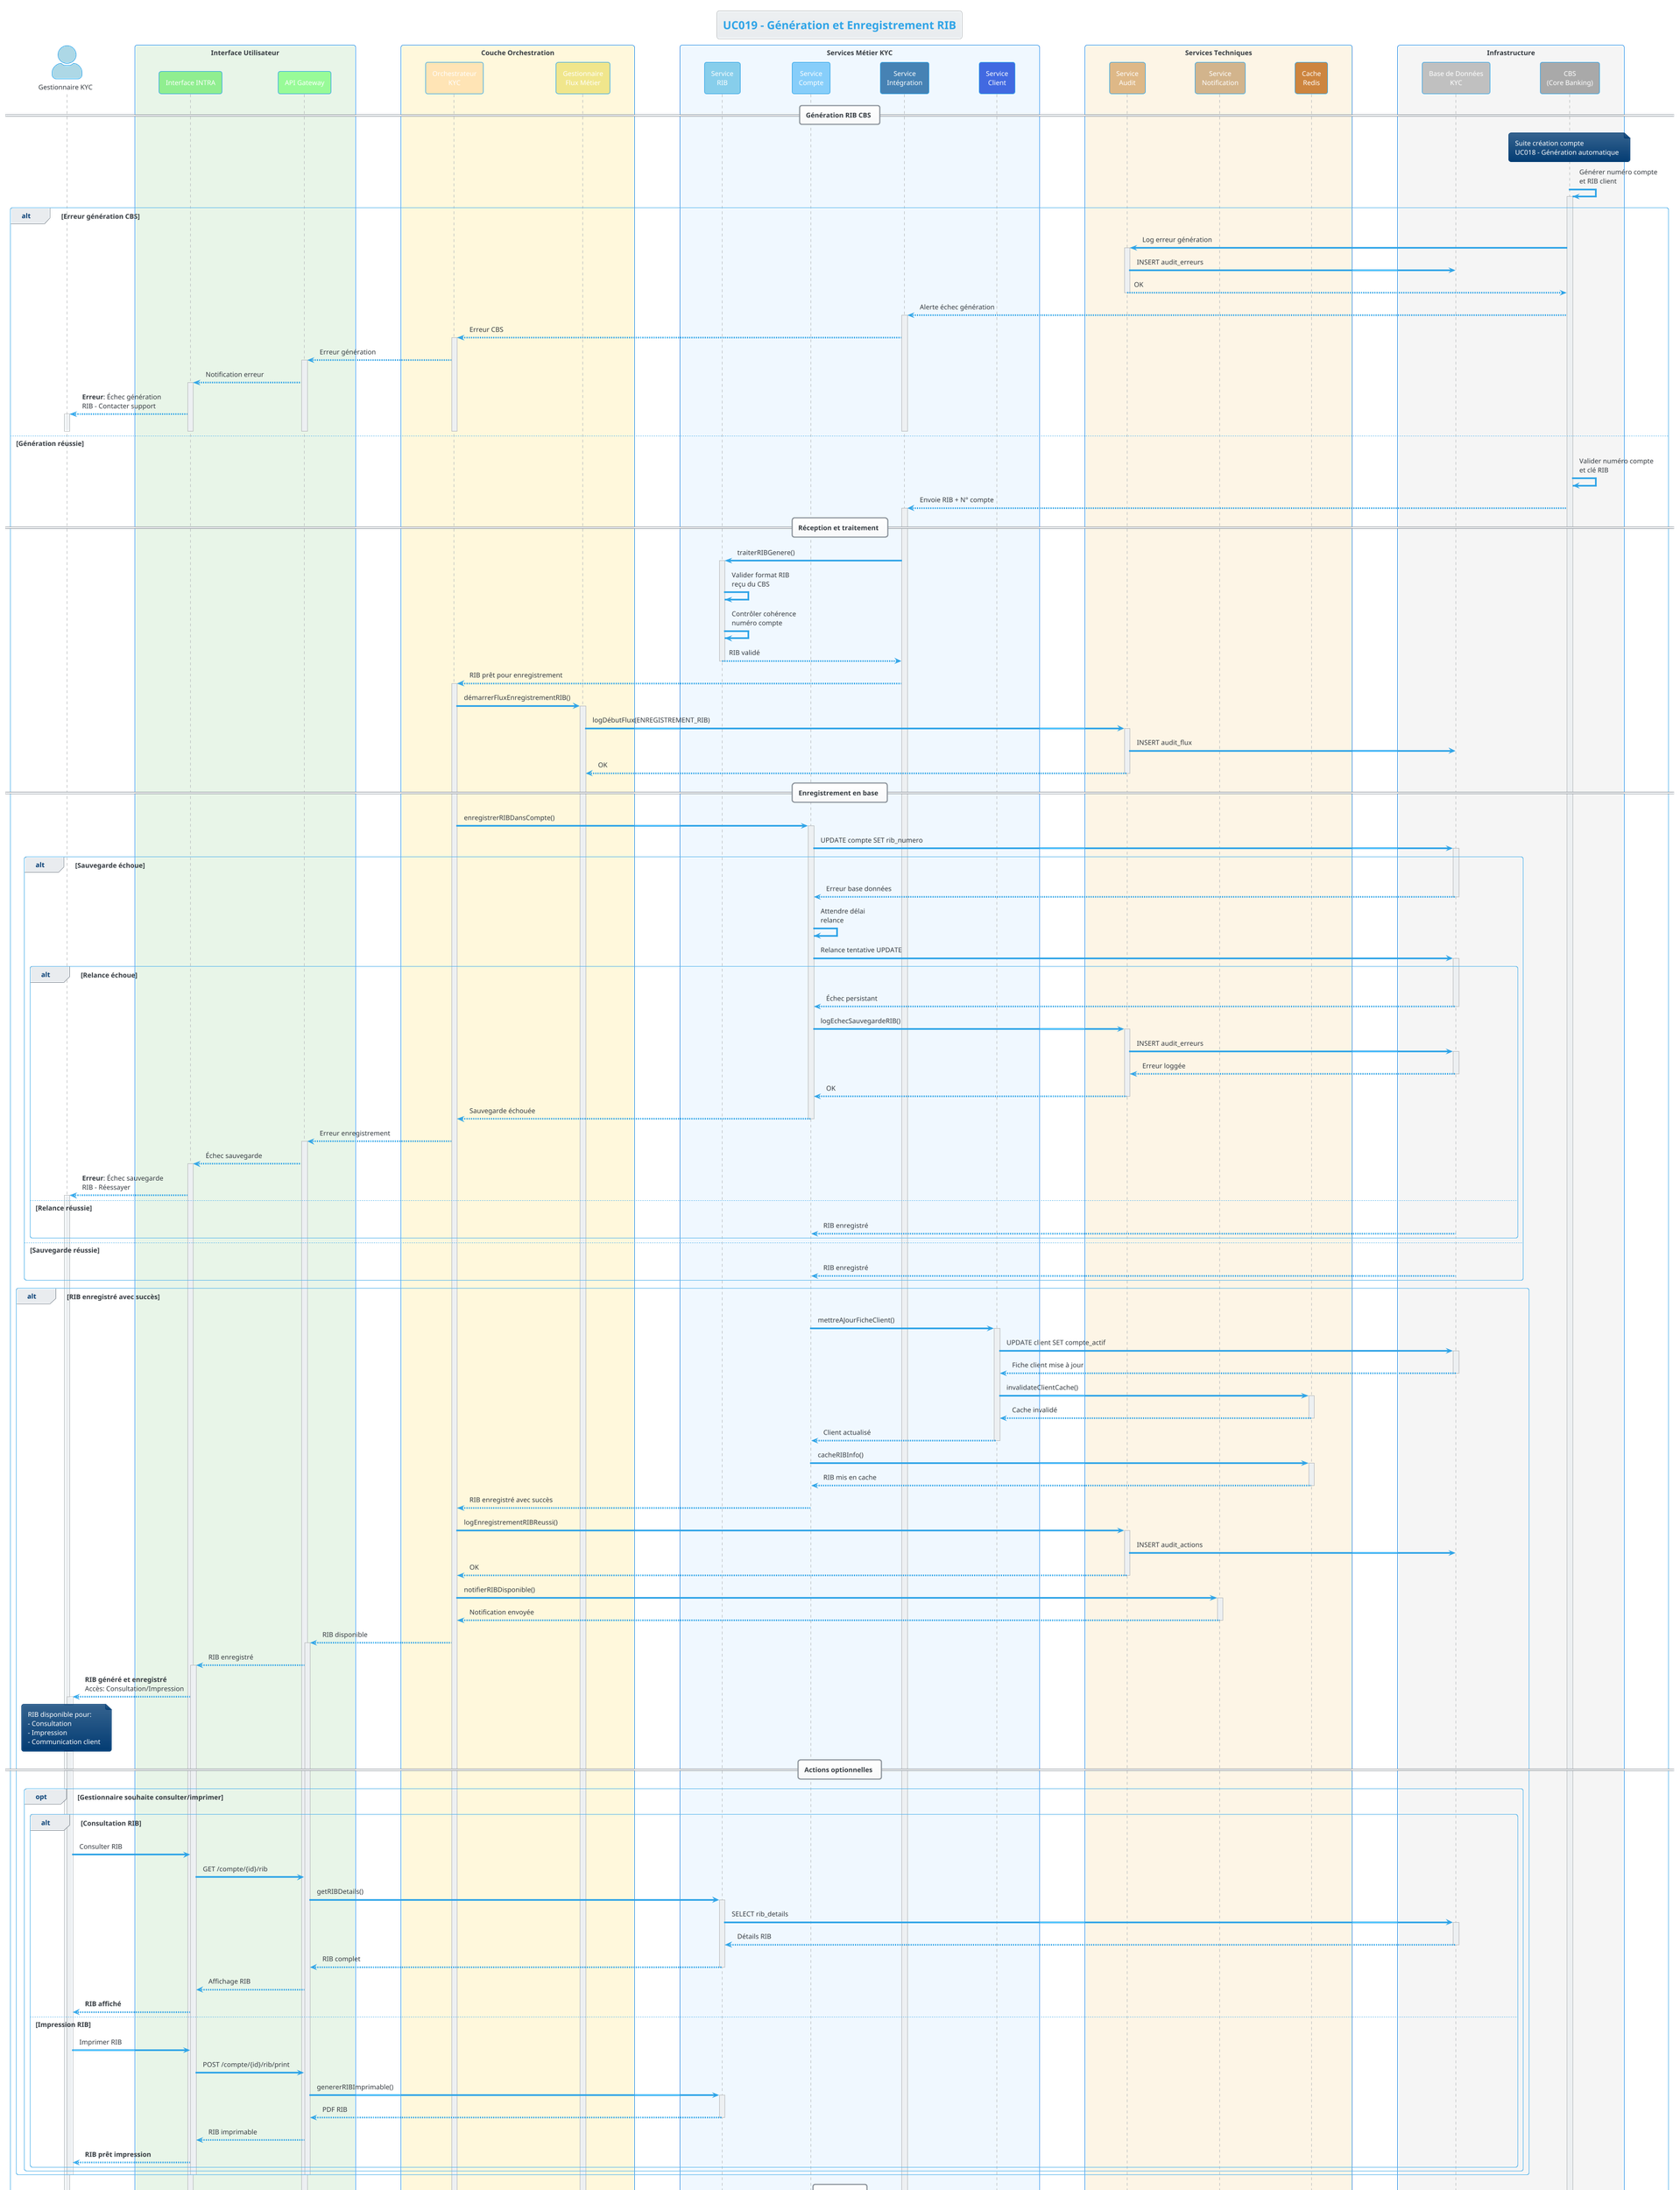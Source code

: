@startuml UC019
!theme cerulean

title UC019 - Génération et Enregistrement RIB
skinparam actorStyle awesome
skinparam sequenceBoxBorderColor #1E88E5
skinparam participantBackgroundColor #E3F2FD
skinparam lifeline {
    BackgroundColor #BBDEFB
}

' Acteurs externes
actor "Gestionnaire KYC" as Gestionnaire #LightBlue

' Couche présentation
box "Interface Utilisateur" #E8F5E8
    participant "Interface INTRA" as WebUI #90EE90
    participant "API Gateway" as Gateway #98FB98
end box

' Couche orchestration
box "Couche Orchestration" #FFF8DC
    participant "Orchestrateur\nKYC" as Orchestrator #FFE4B5
    participant "Gestionnaire\nFlux Métier" as FluxManager #F0E68C
end box

' Services métier
box "Services Métier KYC" #F0F8FF
    participant "Service\nRIB" as RIBService #87CEEB
    participant "Service\nCompte" as CompteService #87CEFA
    participant "Service\nIntégration" as IntegrationService #4682B4
    participant "Service\nClient" as ClientService #4169E1
end box

' Services techniques
box "Services Techniques" #FDF5E6
    participant "Service\nAudit" as AuditService #DEB887
    participant "Service\nNotification" as NotificationService #D2B48C
    participant "Cache\nRedis" as CacheService #CD853F
end box

' Infrastructure
box "Infrastructure" #F5F5F5
    participant "Base de Données\nKYC" as DB #C0C0C0
    participant "CBS\n(Core Banking)" as CBS #A9A9A9
end box

== Génération RIB CBS ==

note over CBS : Suite création compte\nUC018 - Génération automatique

CBS -> CBS : Générer numéro compte\net RIB client
activate CBS

alt Erreur génération CBS
    CBS -> AuditService : Log erreur génération
    activate AuditService
    AuditService -> DB : INSERT audit_erreurs
    AuditService --> CBS : OK
    deactivate AuditService
    
    CBS --> IntegrationService : Alerte échec génération
    activate IntegrationService
    IntegrationService --> Orchestrator : Erreur CBS
    activate Orchestrator
    
    Orchestrator --> Gateway : Erreur génération
    activate Gateway
    Gateway --> WebUI : Notification erreur
    activate WebUI
    WebUI --> Gestionnaire : **Erreur**: Échec génération\nRIB - Contacter support
    activate Gestionnaire
    deactivate Gestionnaire
    deactivate WebUI
    deactivate Gateway
    deactivate Orchestrator
    deactivate IntegrationService
    
else Génération réussie
    CBS -> CBS : Valider numéro compte\net clé RIB
    CBS --> IntegrationService : Envoie RIB + N° compte
    activate IntegrationService
    
    == Réception et traitement ==
    
    IntegrationService -> RIBService : traiterRIBGenere()
    activate RIBService
    
    RIBService -> RIBService : Valider format RIB\nreçu du CBS
    RIBService -> RIBService : Contrôler cohérence\nnuméro compte
    
    RIBService --> IntegrationService : RIB validé
    deactivate RIBService
    
    IntegrationService --> Orchestrator : RIB prêt pour enregistrement
    activate Orchestrator
    
    Orchestrator -> FluxManager : démarrerFluxEnregistrementRIB()
    activate FluxManager
    
    FluxManager -> AuditService : logDébutFlux(ENREGISTREMENT_RIB)
    activate AuditService
    AuditService -> DB : INSERT audit_flux
    AuditService --> FluxManager : OK
    deactivate AuditService
    
    == Enregistrement en base ==
    
    Orchestrator -> CompteService : enregistrerRIBDansCompte()
    activate CompteService
    
    CompteService -> DB : UPDATE compte SET rib_numero
    activate DB
    
    alt Sauvegarde échoue
        DB --> CompteService : Erreur base données
        deactivate DB
        
        CompteService -> CompteService : Attendre délai\nrelance
        CompteService -> DB : Relance tentative UPDATE
        activate DB
        
        alt Relance échoue
            DB --> CompteService : Échec persistant
            deactivate DB
            
            CompteService -> AuditService : logEchecSauvegardeRIB()
            activate AuditService
            AuditService -> DB : INSERT audit_erreurs
            activate DB
            DB --> AuditService : Erreur loggée
            deactivate DB
            AuditService --> CompteService : OK
            deactivate AuditService
            
            CompteService --> Orchestrator : Sauvegarde échouée
            deactivate CompteService
            
            Orchestrator --> Gateway : Erreur enregistrement
            activate Gateway
            Gateway --> WebUI : Échec sauvegarde
            activate WebUI
            WebUI --> Gestionnaire : **Erreur**: Échec sauvegarde\nRIB - Réessayer
            activate Gestionnaire
            
        else Relance réussie
            DB --> CompteService : RIB enregistré
            deactivate DB
        end
        
    else Sauvegarde réussie
        DB --> CompteService : RIB enregistré
        deactivate DB
    end
    
    alt RIB enregistré avec succès
        CompteService -> ClientService : mettreAJourFicheClient()
        activate ClientService
        
        ClientService -> DB : UPDATE client SET compte_actif
        activate DB
        DB --> ClientService : Fiche client mise à jour
        deactivate DB
        
        ClientService -> CacheService : invalidateClientCache()
        activate CacheService
        CacheService --> ClientService : Cache invalidé
        deactivate CacheService
        
        ClientService --> CompteService : Client actualisé
        deactivate ClientService
        
        CompteService -> CacheService : cacheRIBInfo()
        activate CacheService
        CacheService --> CompteService : RIB mis en cache
        deactivate CacheService
        
        CompteService --> Orchestrator : RIB enregistré avec succès
        deactivate CompteService
        
        ' Audit et notification
        Orchestrator -> AuditService : logEnregistrementRIBReussi()
        activate AuditService
        AuditService -> DB : INSERT audit_actions
        AuditService --> Orchestrator : OK
        deactivate AuditService
        
        Orchestrator -> NotificationService : notifierRIBDisponible()
        activate NotificationService
        NotificationService --> Orchestrator : Notification envoyée
        deactivate NotificationService
        
        Orchestrator --> Gateway : RIB disponible
        activate Gateway
        Gateway --> WebUI : RIB enregistré
        activate WebUI
        WebUI --> Gestionnaire : **RIB généré et enregistré**\nAccès: Consultation/Impression
        activate Gestionnaire
        
        note over Gestionnaire : RIB disponible pour:\n- Consultation\n- Impression\n- Communication client
        
        == Actions optionnelles ==
        
        opt Gestionnaire souhaite consulter/imprimer
            alt Consultation RIB
                Gestionnaire -> WebUI : Consulter RIB
                WebUI -> Gateway : GET /compte/{id}/rib
                Gateway -> RIBService : getRIBDetails()
                activate RIBService
                RIBService -> DB : SELECT rib_details
                activate DB
                DB --> RIBService : Détails RIB
                deactivate DB
                RIBService --> Gateway : RIB complet
                deactivate RIBService
                Gateway --> WebUI : Affichage RIB
                WebUI --> Gestionnaire : **RIB affiché**
                
            else Impression RIB
                Gestionnaire -> WebUI : Imprimer RIB
                WebUI -> Gateway : POST /compte/{id}/rib/print
                Gateway -> RIBService : genererRIBImprimable()
                activate RIBService
                RIBService --> Gateway : PDF RIB
                deactivate RIBService
                Gateway --> WebUI : RIB imprimable
                WebUI --> Gestionnaire : **RIB prêt impression**
            end
        end
        
        deactivate Gestionnaire
        deactivate WebUI
        deactivate Gateway
    end
    
    == Finalisation ==
    
    Orchestrator -> FluxManager : terminerFluxEnregistrementRIB()
    FluxManager -> AuditService : logFinFlux()
    activate AuditService
    AuditService -> DB : UPDATE audit_flux
    AuditService --> FluxManager : OK
    deactivate AuditService
    
    FluxManager --> Orchestrator : Flux terminé
    deactivate FluxManager
    deactivate Orchestrator
    deactivate IntegrationService
end

deactivate CBS

@enduml
